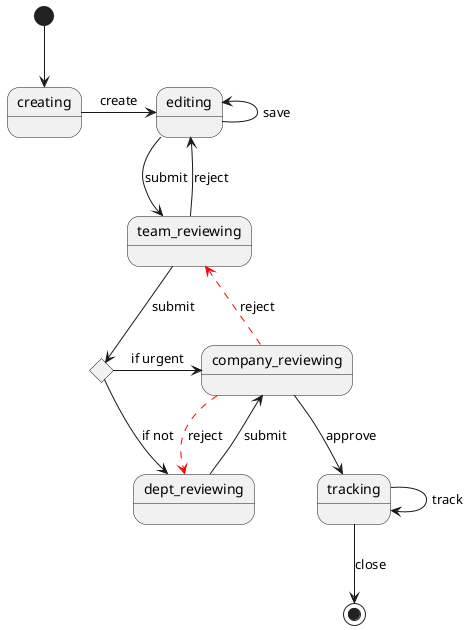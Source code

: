 @startuml


[*] --> creating

state urgentChoice <<choice>>

creating -right-> editing : create

editing -left-> editing : save

editing -down->  team_reviewing : submit
team_reviewing -up-> editing : reject

team_reviewing -right-> urgentChoice : submit

urgentChoice -right-> company_reviewing : if urgent
urgentChoice -down-> dept_reviewing : if not

dept_reviewing --> company_reviewing : submit

company_reviewing --> tracking : approve


company_reviewing -[#red,dashed]-> dept_reviewing : reject
company_reviewing -[#red,dashed]-> team_reviewing : reject

tracking -down-> tracking : track
tracking --> [*] : close

@enduml